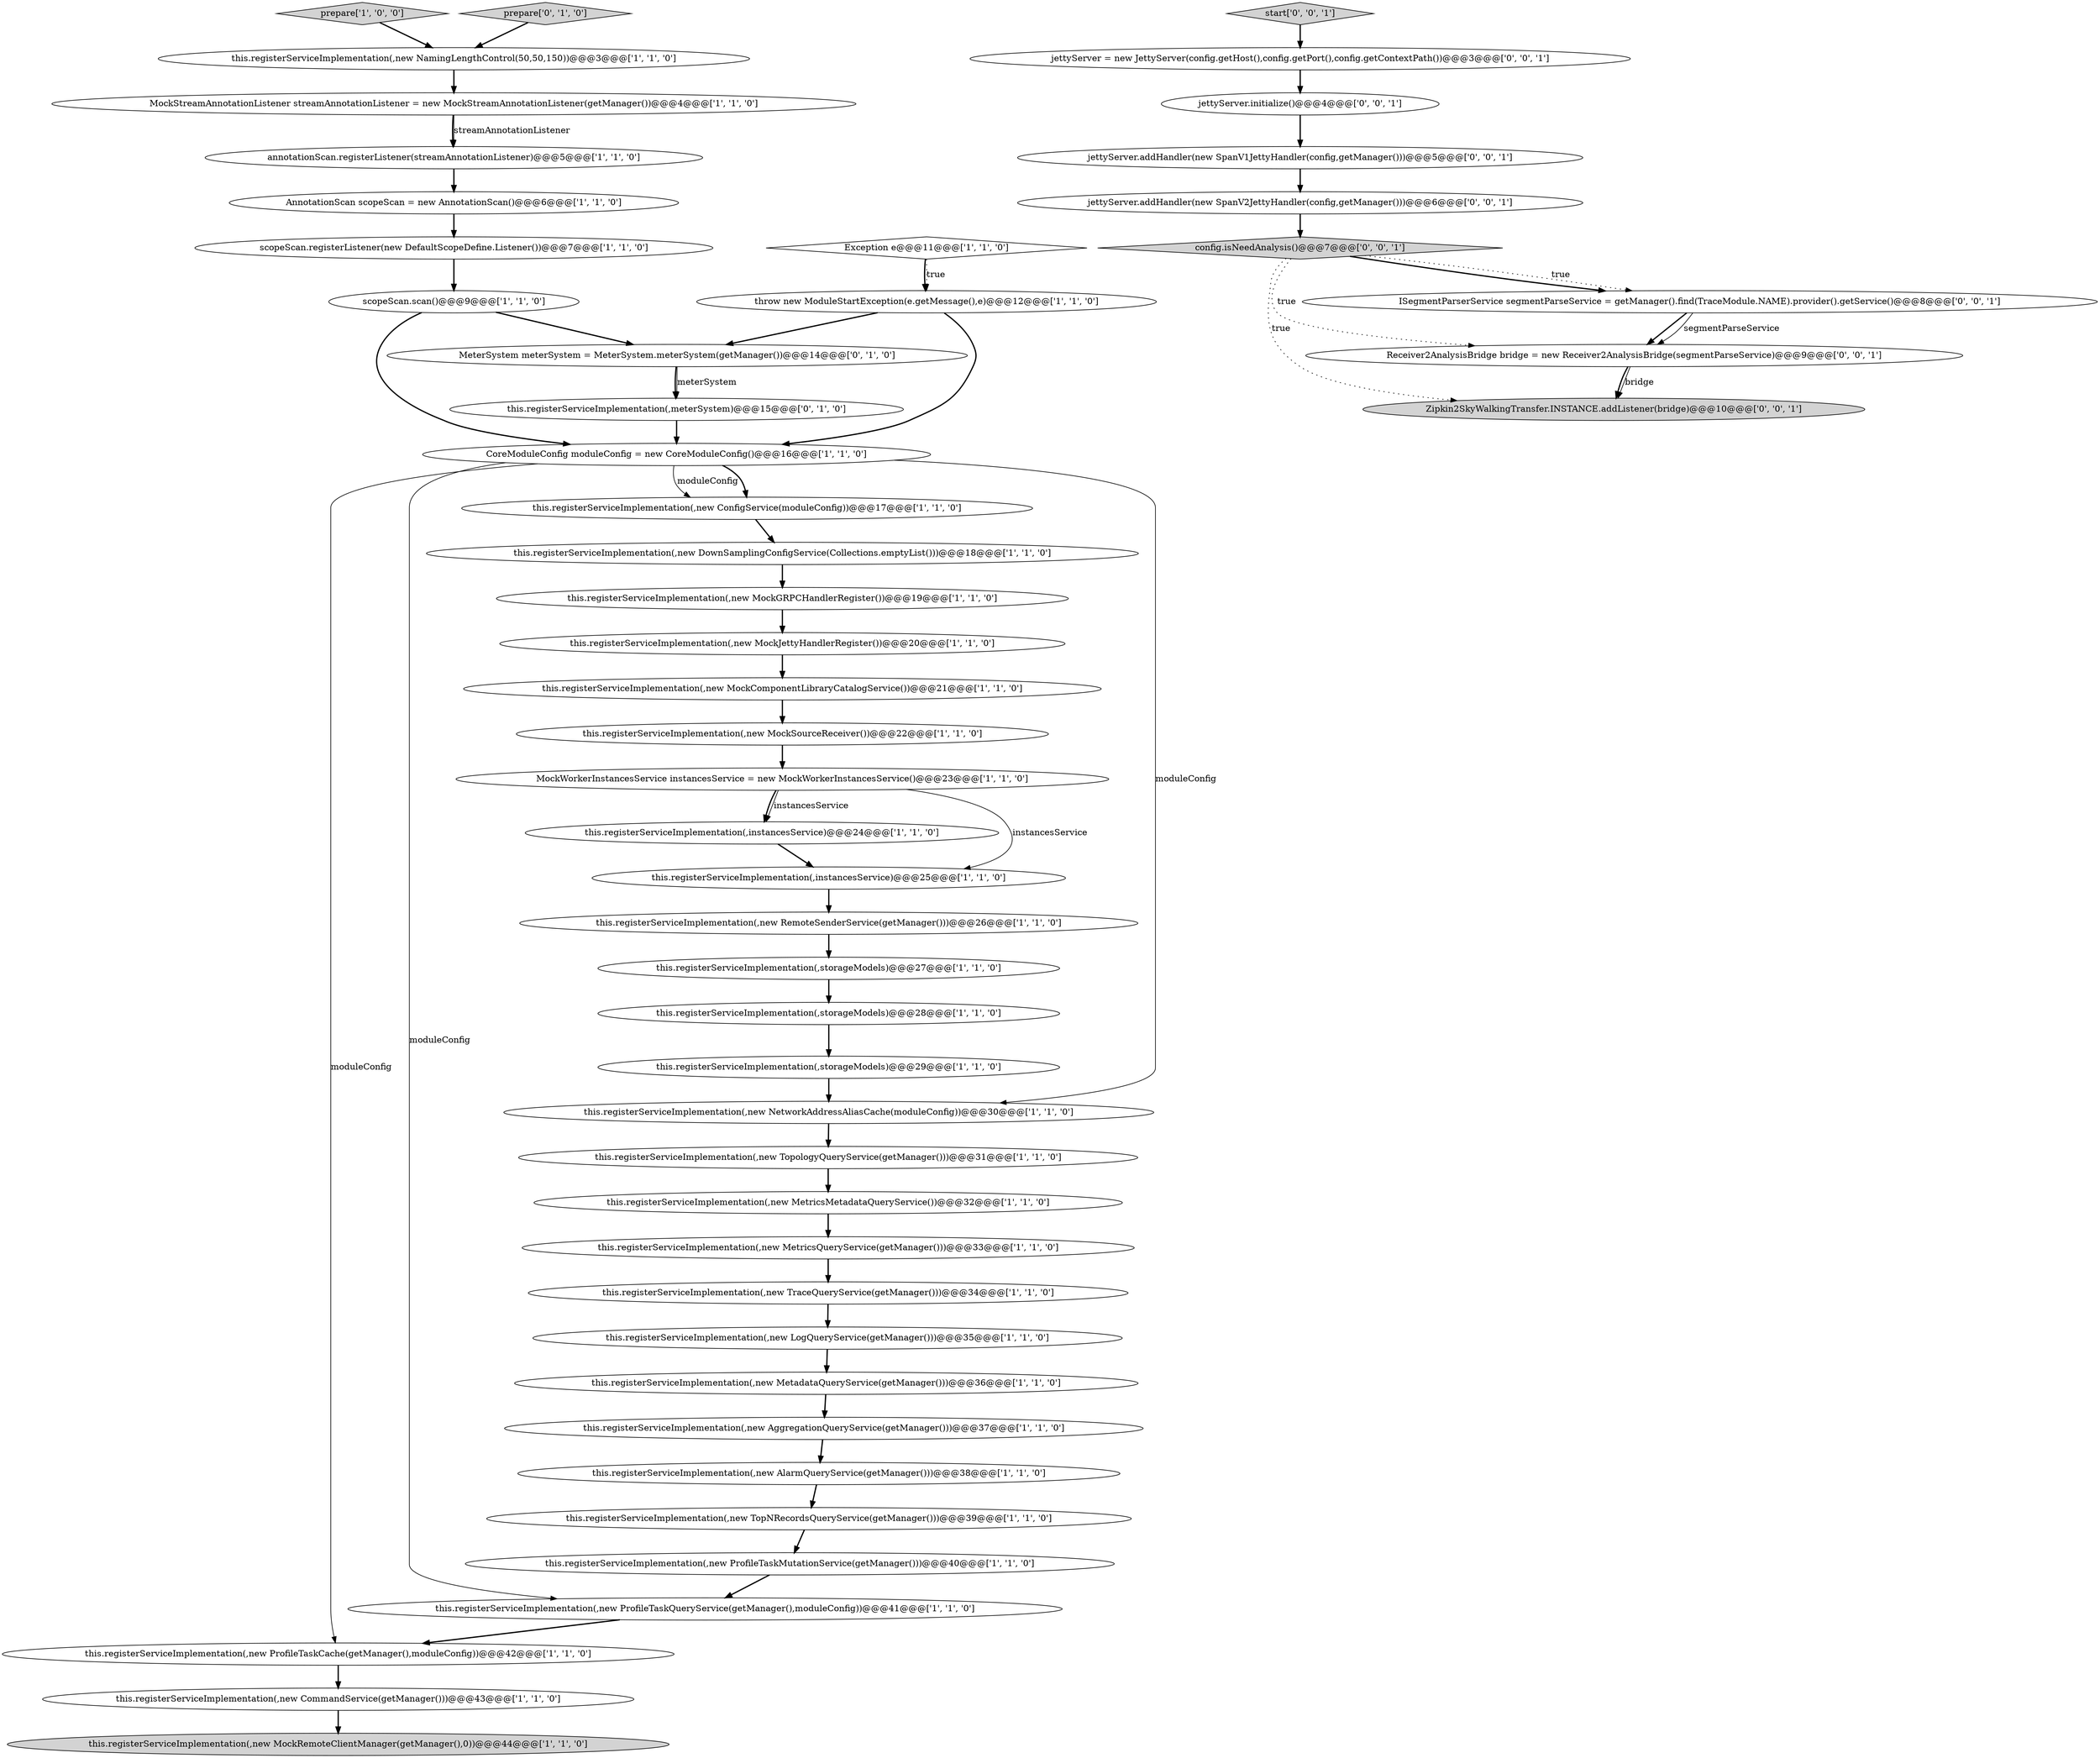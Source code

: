 digraph {
20 [style = filled, label = "this.registerServiceImplementation(,new AggregationQueryService(getManager()))@@@37@@@['1', '1', '0']", fillcolor = white, shape = ellipse image = "AAA0AAABBB1BBB"];
45 [style = filled, label = "start['0', '0', '1']", fillcolor = lightgray, shape = diamond image = "AAA0AAABBB3BBB"];
12 [style = filled, label = "this.registerServiceImplementation(,new ProfileTaskMutationService(getManager()))@@@40@@@['1', '1', '0']", fillcolor = white, shape = ellipse image = "AAA0AAABBB1BBB"];
19 [style = filled, label = "this.registerServiceImplementation(,new MockComponentLibraryCatalogService())@@@21@@@['1', '1', '0']", fillcolor = white, shape = ellipse image = "AAA0AAABBB1BBB"];
15 [style = filled, label = "this.registerServiceImplementation(,new TopNRecordsQueryService(getManager()))@@@39@@@['1', '1', '0']", fillcolor = white, shape = ellipse image = "AAA0AAABBB1BBB"];
36 [style = filled, label = "AnnotationScan scopeScan = new AnnotationScan()@@@6@@@['1', '1', '0']", fillcolor = white, shape = ellipse image = "AAA0AAABBB1BBB"];
41 [style = filled, label = "Zipkin2SkyWalkingTransfer.INSTANCE.addListener(bridge)@@@10@@@['0', '0', '1']", fillcolor = lightgray, shape = ellipse image = "AAA0AAABBB3BBB"];
32 [style = filled, label = "this.registerServiceImplementation(,new MockRemoteClientManager(getManager(),0))@@@44@@@['1', '1', '0']", fillcolor = lightgray, shape = ellipse image = "AAA0AAABBB1BBB"];
11 [style = filled, label = "this.registerServiceImplementation(,new ProfileTaskCache(getManager(),moduleConfig))@@@42@@@['1', '1', '0']", fillcolor = white, shape = ellipse image = "AAA0AAABBB1BBB"];
29 [style = filled, label = "this.registerServiceImplementation(,new TopologyQueryService(getManager()))@@@31@@@['1', '1', '0']", fillcolor = white, shape = ellipse image = "AAA0AAABBB1BBB"];
49 [style = filled, label = "Receiver2AnalysisBridge bridge = new Receiver2AnalysisBridge(segmentParseService)@@@9@@@['0', '0', '1']", fillcolor = white, shape = ellipse image = "AAA0AAABBB3BBB"];
4 [style = filled, label = "this.registerServiceImplementation(,new RemoteSenderService(getManager()))@@@26@@@['1', '1', '0']", fillcolor = white, shape = ellipse image = "AAA0AAABBB1BBB"];
25 [style = filled, label = "this.registerServiceImplementation(,new ProfileTaskQueryService(getManager(),moduleConfig))@@@41@@@['1', '1', '0']", fillcolor = white, shape = ellipse image = "AAA0AAABBB1BBB"];
18 [style = filled, label = "this.registerServiceImplementation(,new MetricsQueryService(getManager()))@@@33@@@['1', '1', '0']", fillcolor = white, shape = ellipse image = "AAA0AAABBB1BBB"];
30 [style = filled, label = "prepare['1', '0', '0']", fillcolor = lightgray, shape = diamond image = "AAA0AAABBB1BBB"];
48 [style = filled, label = "ISegmentParserService segmentParseService = getManager().find(TraceModule.NAME).provider().getService()@@@8@@@['0', '0', '1']", fillcolor = white, shape = ellipse image = "AAA0AAABBB3BBB"];
1 [style = filled, label = "this.registerServiceImplementation(,storageModels)@@@29@@@['1', '1', '0']", fillcolor = white, shape = ellipse image = "AAA0AAABBB1BBB"];
16 [style = filled, label = "throw new ModuleStartException(e.getMessage(),e)@@@12@@@['1', '1', '0']", fillcolor = white, shape = ellipse image = "AAA0AAABBB1BBB"];
34 [style = filled, label = "this.registerServiceImplementation(,new MockSourceReceiver())@@@22@@@['1', '1', '0']", fillcolor = white, shape = ellipse image = "AAA0AAABBB1BBB"];
22 [style = filled, label = "this.registerServiceImplementation(,new TraceQueryService(getManager()))@@@34@@@['1', '1', '0']", fillcolor = white, shape = ellipse image = "AAA0AAABBB1BBB"];
9 [style = filled, label = "this.registerServiceImplementation(,new DownSamplingConfigService(Collections.emptyList()))@@@18@@@['1', '1', '0']", fillcolor = white, shape = ellipse image = "AAA0AAABBB1BBB"];
0 [style = filled, label = "this.registerServiceImplementation(,storageModels)@@@28@@@['1', '1', '0']", fillcolor = white, shape = ellipse image = "AAA0AAABBB1BBB"];
6 [style = filled, label = "MockWorkerInstancesService instancesService = new MockWorkerInstancesService()@@@23@@@['1', '1', '0']", fillcolor = white, shape = ellipse image = "AAA0AAABBB1BBB"];
37 [style = filled, label = "Exception e@@@11@@@['1', '1', '0']", fillcolor = white, shape = diamond image = "AAA0AAABBB1BBB"];
46 [style = filled, label = "jettyServer.addHandler(new SpanV1JettyHandler(config,getManager()))@@@5@@@['0', '0', '1']", fillcolor = white, shape = ellipse image = "AAA0AAABBB3BBB"];
3 [style = filled, label = "this.registerServiceImplementation(,storageModels)@@@27@@@['1', '1', '0']", fillcolor = white, shape = ellipse image = "AAA0AAABBB1BBB"];
44 [style = filled, label = "config.isNeedAnalysis()@@@7@@@['0', '0', '1']", fillcolor = lightgray, shape = diamond image = "AAA0AAABBB3BBB"];
24 [style = filled, label = "annotationScan.registerListener(streamAnnotationListener)@@@5@@@['1', '1', '0']", fillcolor = white, shape = ellipse image = "AAA0AAABBB1BBB"];
47 [style = filled, label = "jettyServer.initialize()@@@4@@@['0', '0', '1']", fillcolor = white, shape = ellipse image = "AAA0AAABBB3BBB"];
10 [style = filled, label = "this.registerServiceImplementation(,new CommandService(getManager()))@@@43@@@['1', '1', '0']", fillcolor = white, shape = ellipse image = "AAA0AAABBB1BBB"];
13 [style = filled, label = "this.registerServiceImplementation(,instancesService)@@@24@@@['1', '1', '0']", fillcolor = white, shape = ellipse image = "AAA0AAABBB1BBB"];
42 [style = filled, label = "jettyServer = new JettyServer(config.getHost(),config.getPort(),config.getContextPath())@@@3@@@['0', '0', '1']", fillcolor = white, shape = ellipse image = "AAA0AAABBB3BBB"];
27 [style = filled, label = "scopeScan.scan()@@@9@@@['1', '1', '0']", fillcolor = white, shape = ellipse image = "AAA0AAABBB1BBB"];
39 [style = filled, label = "prepare['0', '1', '0']", fillcolor = lightgray, shape = diamond image = "AAA0AAABBB2BBB"];
5 [style = filled, label = "this.registerServiceImplementation(,new MockJettyHandlerRegister())@@@20@@@['1', '1', '0']", fillcolor = white, shape = ellipse image = "AAA0AAABBB1BBB"];
7 [style = filled, label = "this.registerServiceImplementation(,new MockGRPCHandlerRegister())@@@19@@@['1', '1', '0']", fillcolor = white, shape = ellipse image = "AAA0AAABBB1BBB"];
35 [style = filled, label = "this.registerServiceImplementation(,new LogQueryService(getManager()))@@@35@@@['1', '1', '0']", fillcolor = white, shape = ellipse image = "AAA0AAABBB1BBB"];
14 [style = filled, label = "MockStreamAnnotationListener streamAnnotationListener = new MockStreamAnnotationListener(getManager())@@@4@@@['1', '1', '0']", fillcolor = white, shape = ellipse image = "AAA0AAABBB1BBB"];
23 [style = filled, label = "this.registerServiceImplementation(,new NamingLengthControl(50,50,150))@@@3@@@['1', '1', '0']", fillcolor = white, shape = ellipse image = "AAA0AAABBB1BBB"];
17 [style = filled, label = "this.registerServiceImplementation(,new AlarmQueryService(getManager()))@@@38@@@['1', '1', '0']", fillcolor = white, shape = ellipse image = "AAA0AAABBB1BBB"];
40 [style = filled, label = "MeterSystem meterSystem = MeterSystem.meterSystem(getManager())@@@14@@@['0', '1', '0']", fillcolor = white, shape = ellipse image = "AAA1AAABBB2BBB"];
2 [style = filled, label = "CoreModuleConfig moduleConfig = new CoreModuleConfig()@@@16@@@['1', '1', '0']", fillcolor = white, shape = ellipse image = "AAA0AAABBB1BBB"];
31 [style = filled, label = "this.registerServiceImplementation(,instancesService)@@@25@@@['1', '1', '0']", fillcolor = white, shape = ellipse image = "AAA0AAABBB1BBB"];
33 [style = filled, label = "this.registerServiceImplementation(,new MetadataQueryService(getManager()))@@@36@@@['1', '1', '0']", fillcolor = white, shape = ellipse image = "AAA0AAABBB1BBB"];
26 [style = filled, label = "this.registerServiceImplementation(,new MetricsMetadataQueryService())@@@32@@@['1', '1', '0']", fillcolor = white, shape = ellipse image = "AAA0AAABBB1BBB"];
38 [style = filled, label = "this.registerServiceImplementation(,meterSystem)@@@15@@@['0', '1', '0']", fillcolor = white, shape = ellipse image = "AAA1AAABBB2BBB"];
43 [style = filled, label = "jettyServer.addHandler(new SpanV2JettyHandler(config,getManager()))@@@6@@@['0', '0', '1']", fillcolor = white, shape = ellipse image = "AAA0AAABBB3BBB"];
21 [style = filled, label = "this.registerServiceImplementation(,new ConfigService(moduleConfig))@@@17@@@['1', '1', '0']", fillcolor = white, shape = ellipse image = "AAA0AAABBB1BBB"];
28 [style = filled, label = "scopeScan.registerListener(new DefaultScopeDefine.Listener())@@@7@@@['1', '1', '0']", fillcolor = white, shape = ellipse image = "AAA0AAABBB1BBB"];
8 [style = filled, label = "this.registerServiceImplementation(,new NetworkAddressAliasCache(moduleConfig))@@@30@@@['1', '1', '0']", fillcolor = white, shape = ellipse image = "AAA0AAABBB1BBB"];
40->38 [style = bold, label=""];
12->25 [style = bold, label=""];
42->47 [style = bold, label=""];
5->19 [style = bold, label=""];
35->33 [style = bold, label=""];
16->40 [style = bold, label=""];
49->41 [style = bold, label=""];
26->18 [style = bold, label=""];
48->49 [style = bold, label=""];
10->32 [style = bold, label=""];
6->31 [style = solid, label="instancesService"];
49->41 [style = solid, label="bridge"];
18->22 [style = bold, label=""];
34->6 [style = bold, label=""];
40->38 [style = solid, label="meterSystem"];
24->36 [style = bold, label=""];
15->12 [style = bold, label=""];
2->25 [style = solid, label="moduleConfig"];
1->8 [style = bold, label=""];
38->2 [style = bold, label=""];
44->48 [style = bold, label=""];
47->46 [style = bold, label=""];
2->8 [style = solid, label="moduleConfig"];
6->13 [style = bold, label=""];
13->31 [style = bold, label=""];
22->35 [style = bold, label=""];
14->24 [style = bold, label=""];
33->20 [style = bold, label=""];
46->43 [style = bold, label=""];
2->21 [style = solid, label="moduleConfig"];
19->34 [style = bold, label=""];
0->1 [style = bold, label=""];
6->13 [style = solid, label="instancesService"];
25->11 [style = bold, label=""];
16->2 [style = bold, label=""];
28->27 [style = bold, label=""];
31->4 [style = bold, label=""];
27->40 [style = bold, label=""];
44->48 [style = dotted, label="true"];
44->41 [style = dotted, label="true"];
8->29 [style = bold, label=""];
37->16 [style = dotted, label="true"];
11->10 [style = bold, label=""];
45->42 [style = bold, label=""];
14->24 [style = solid, label="streamAnnotationListener"];
17->15 [style = bold, label=""];
3->0 [style = bold, label=""];
30->23 [style = bold, label=""];
2->11 [style = solid, label="moduleConfig"];
44->49 [style = dotted, label="true"];
36->28 [style = bold, label=""];
23->14 [style = bold, label=""];
7->5 [style = bold, label=""];
20->17 [style = bold, label=""];
21->9 [style = bold, label=""];
48->49 [style = solid, label="segmentParseService"];
39->23 [style = bold, label=""];
43->44 [style = bold, label=""];
4->3 [style = bold, label=""];
37->16 [style = bold, label=""];
2->21 [style = bold, label=""];
27->2 [style = bold, label=""];
29->26 [style = bold, label=""];
9->7 [style = bold, label=""];
}
